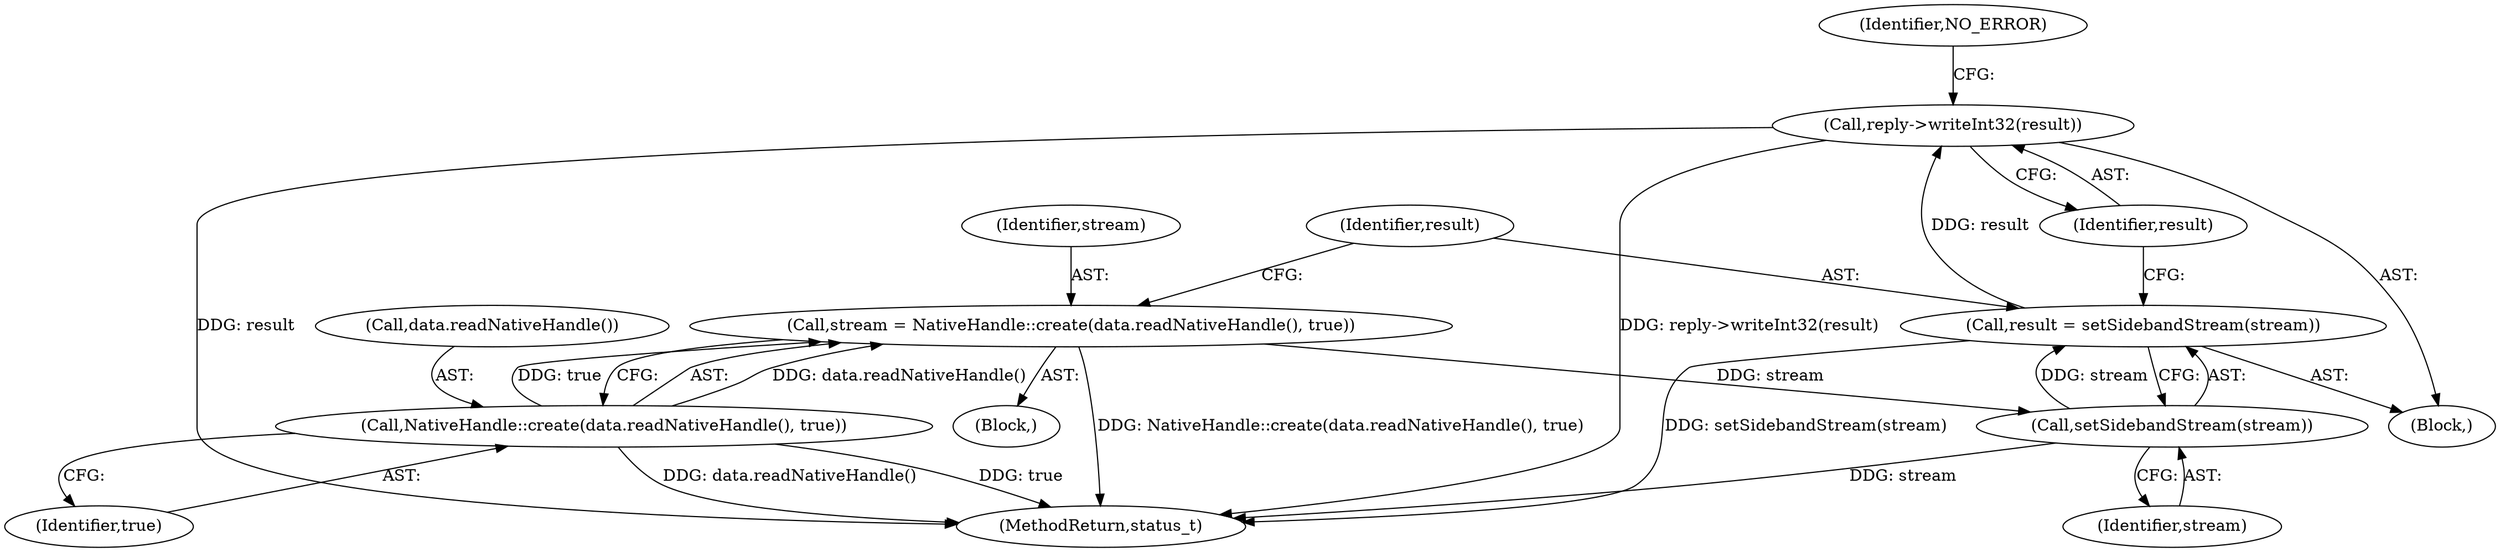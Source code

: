 digraph "0_Android_a30d7d90c4f718e46fb41a99b3d52800e1011b73_0@API" {
"1000498" [label="(Call,reply->writeInt32(result))"];
"1000494" [label="(Call,result = setSidebandStream(stream))"];
"1000496" [label="(Call,setSidebandStream(stream))"];
"1000488" [label="(Call,stream = NativeHandle::create(data.readNativeHandle(), true))"];
"1000490" [label="(Call,NativeHandle::create(data.readNativeHandle(), true))"];
"1000596" [label="(MethodReturn,status_t)"];
"1000489" [label="(Identifier,stream)"];
"1000492" [label="(Identifier,true)"];
"1000501" [label="(Identifier,NO_ERROR)"];
"1000494" [label="(Call,result = setSidebandStream(stream))"];
"1000499" [label="(Identifier,result)"];
"1000498" [label="(Call,reply->writeInt32(result))"];
"1000479" [label="(Block,)"];
"1000490" [label="(Call,NativeHandle::create(data.readNativeHandle(), true))"];
"1000497" [label="(Identifier,stream)"];
"1000496" [label="(Call,setSidebandStream(stream))"];
"1000488" [label="(Call,stream = NativeHandle::create(data.readNativeHandle(), true))"];
"1000495" [label="(Identifier,result)"];
"1000491" [label="(Call,data.readNativeHandle())"];
"1000487" [label="(Block,)"];
"1000498" -> "1000479"  [label="AST: "];
"1000498" -> "1000499"  [label="CFG: "];
"1000499" -> "1000498"  [label="AST: "];
"1000501" -> "1000498"  [label="CFG: "];
"1000498" -> "1000596"  [label="DDG: reply->writeInt32(result)"];
"1000498" -> "1000596"  [label="DDG: result"];
"1000494" -> "1000498"  [label="DDG: result"];
"1000494" -> "1000479"  [label="AST: "];
"1000494" -> "1000496"  [label="CFG: "];
"1000495" -> "1000494"  [label="AST: "];
"1000496" -> "1000494"  [label="AST: "];
"1000499" -> "1000494"  [label="CFG: "];
"1000494" -> "1000596"  [label="DDG: setSidebandStream(stream)"];
"1000496" -> "1000494"  [label="DDG: stream"];
"1000496" -> "1000497"  [label="CFG: "];
"1000497" -> "1000496"  [label="AST: "];
"1000496" -> "1000596"  [label="DDG: stream"];
"1000488" -> "1000496"  [label="DDG: stream"];
"1000488" -> "1000487"  [label="AST: "];
"1000488" -> "1000490"  [label="CFG: "];
"1000489" -> "1000488"  [label="AST: "];
"1000490" -> "1000488"  [label="AST: "];
"1000495" -> "1000488"  [label="CFG: "];
"1000488" -> "1000596"  [label="DDG: NativeHandle::create(data.readNativeHandle(), true)"];
"1000490" -> "1000488"  [label="DDG: data.readNativeHandle()"];
"1000490" -> "1000488"  [label="DDG: true"];
"1000490" -> "1000492"  [label="CFG: "];
"1000491" -> "1000490"  [label="AST: "];
"1000492" -> "1000490"  [label="AST: "];
"1000490" -> "1000596"  [label="DDG: data.readNativeHandle()"];
"1000490" -> "1000596"  [label="DDG: true"];
}
